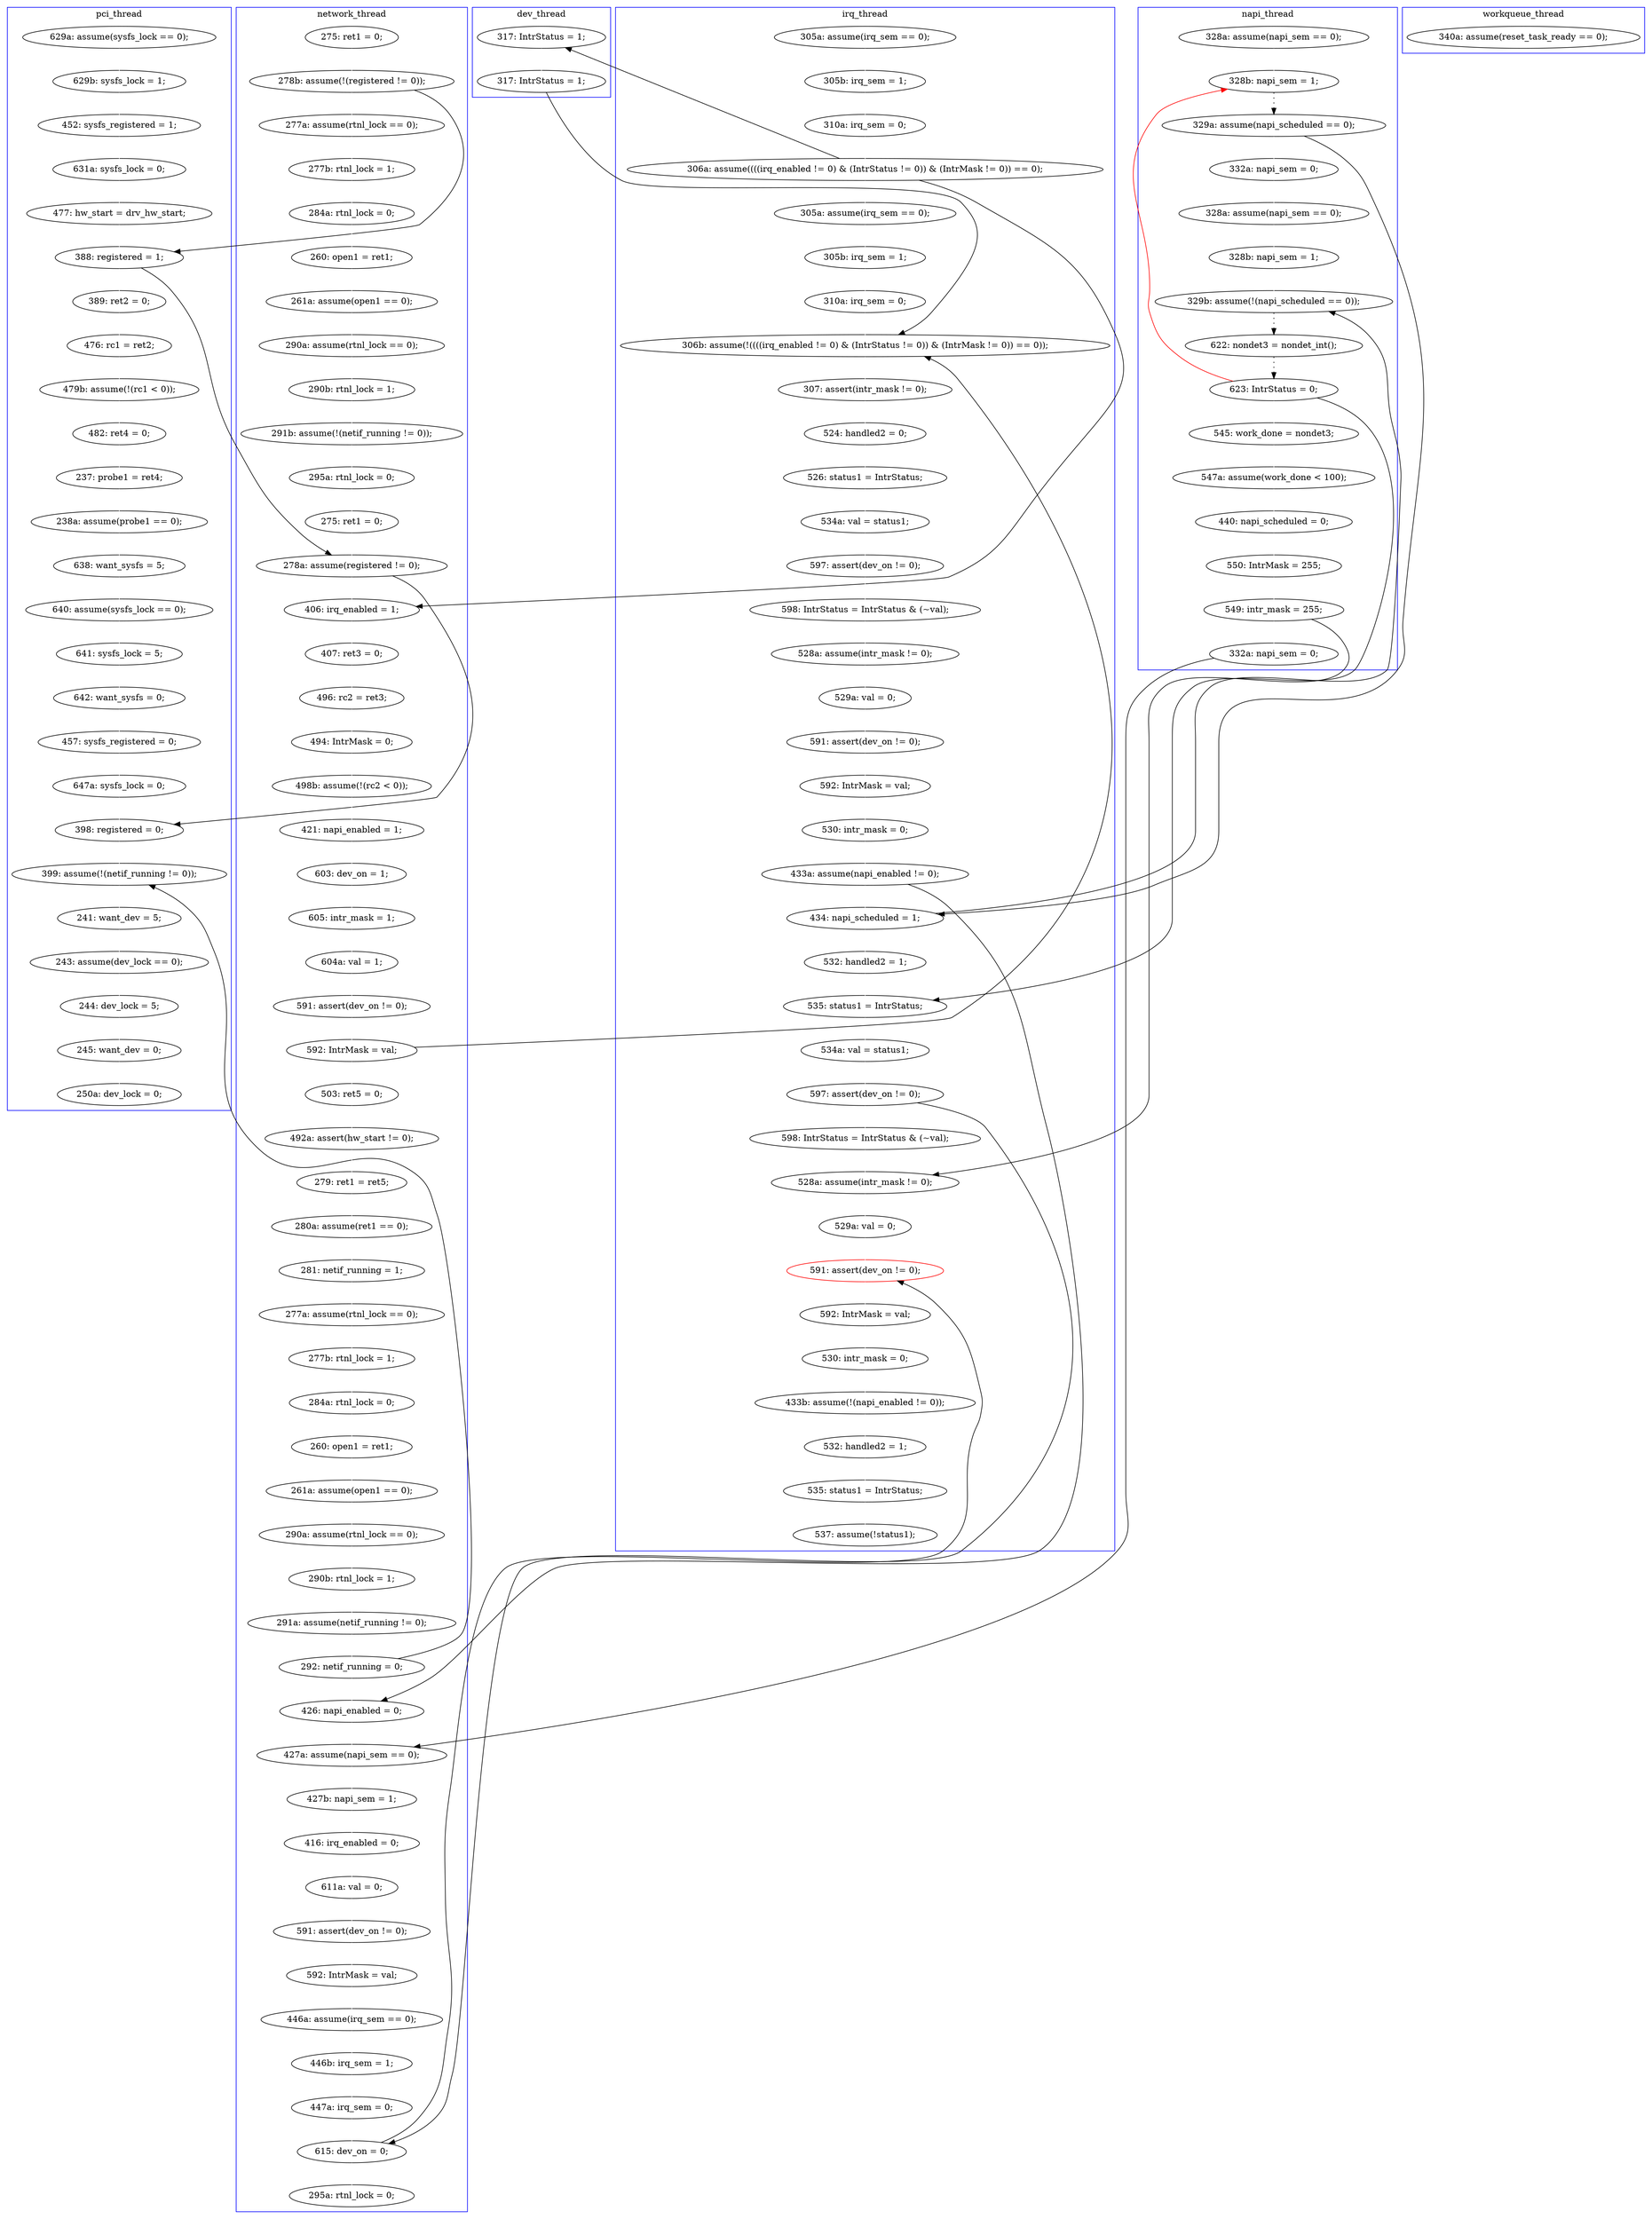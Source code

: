 digraph Counterexample {
	204 -> 205 [color = white, style = solid]
	287 -> 302 [color = black, style = solid, constraint = false]
	302 -> 305 [color = white, style = solid]
	174 -> 232 [color = white, style = solid]
	76 -> 77 [color = white, style = solid]
	46 -> 95 [color = black, style = solid, constraint = false]
	117 -> 119 [color = white, style = solid]
	236 -> 237 [color = black, style = dotted]
	232 -> 251 [color = white, style = solid]
	237 -> 110 [color = red, style = solid, constraint = false]
	95 -> 96 [color = white, style = solid]
	244 -> 246 [color = white, style = solid]
	143 -> 169 [color = white, style = solid]
	110 -> 112 [color = black, style = dotted]
	184 -> 186 [color = white, style = solid]
	258 -> 264 [color = white, style = solid]
	216 -> 217 [color = white, style = solid]
	269 -> 271 [color = white, style = solid]
	197 -> 198 [color = white, style = solid]
	207 -> 222 [color = white, style = solid]
	222 -> 223 [color = white, style = solid]
	38 -> 66 [color = white, style = solid]
	284 -> 285 [color = white, style = solid]
	132 -> 148 [color = white, style = solid]
	285 -> 287 [color = white, style = solid]
	223 -> 256 [color = white, style = solid]
	264 -> 278 [color = white, style = solid]
	198 -> 201 [color = white, style = solid]
	173 -> 174 [color = white, style = solid]
	174 -> 292 [color = black, style = solid, constraint = false]
	241 -> 244 [color = white, style = solid]
	76 -> 86 [color = black, style = solid, constraint = false]
	99 -> 101 [color = white, style = solid]
	148 -> 149 [color = white, style = solid]
	231 -> 291 [color = white, style = solid]
	217 -> 218 [color = white, style = solid]
	222 -> 232 [color = black, style = solid, constraint = false]
	267 -> 269 [color = white, style = solid]
	272 -> 275 [color = white, style = solid]
	32 -> 35 [color = white, style = solid]
	54 -> 62 [color = white, style = solid]
	169 -> 170 [color = white, style = solid]
	249 -> 251 [color = black, style = solid, constraint = false]
	318 -> 320 [color = white, style = solid]
	308 -> 316 [color = white, style = solid]
	101 -> 104 [color = white, style = solid]
	186 -> 187 [color = white, style = solid]
	125 -> 128 [color = white, style = solid]
	46 -> 182 [color = white, style = solid]
	296 -> 297 [color = white, style = solid]
	287 -> 304 [color = white, style = solid]
	66 -> 69 [color = white, style = solid]
	35 -> 76 [color = black, style = solid, constraint = false]
	252 -> 258 [color = white, style = solid]
	112 -> 132 [color = white, style = solid]
	51 -> 54 [color = white, style = solid]
	134 -> 137 [color = white, style = solid]
	187 -> 192 [color = white, style = solid]
	246 -> 247 [color = white, style = solid]
	283 -> 284 [color = white, style = solid]
	48 -> 49 [color = white, style = solid]
	86 -> 291 [color = black, style = solid, constraint = false]
	84 -> 86 [color = white, style = solid]
	109 -> 110 [color = white, style = solid]
	139 -> 140 [color = white, style = solid]
	276 -> 302 [color = white, style = solid]
	77 -> 134 [color = white, style = solid]
	153 -> 156 [color = white, style = solid]
	67 -> 78 [color = white, style = solid]
	320 -> 321 [color = white, style = solid]
	123 -> 124 [color = white, style = solid]
	42 -> 43 [color = white, style = solid]
	128 -> 129 [color = white, style = solid]
	195 -> 197 [color = white, style = solid]
	78 -> 84 [color = white, style = solid]
	37 -> 38 [color = white, style = solid]
	131 -> 139 [color = white, style = solid]
	97 -> 99 [color = white, style = solid]
	62 -> 63 [color = white, style = solid]
	104 -> 115 [color = white, style = solid]
	50 -> 51 [color = white, style = solid]
	278 -> 279 [color = white, style = solid]
	192 -> 193 [color = white, style = solid]
	193 -> 195 [color = white, style = solid]
	297 -> 298 [color = white, style = solid]
	181 -> 186 [color = black, style = solid, constraint = false]
	170 -> 173 [color = white, style = solid]
	120 -> 123 [color = white, style = solid]
	291 -> 292 [color = white, style = solid]
	292 -> 295 [color = white, style = solid]
	271 -> 272 [color = white, style = solid]
	201 -> 202 [color = white, style = solid]
	224 -> 236 [color = black, style = dotted]
	156 -> 216 [color = white, style = solid]
	219 -> 229 [color = white, style = solid]
	86 -> 95 [color = white, style = solid]
	247 -> 249 [color = white, style = solid]
	43 -> 44 [color = white, style = solid]
	229 -> 231 [color = white, style = solid]
	149 -> 224 [color = white, style = solid]
	130 -> 131 [color = white, style = solid]
	178 -> 181 [color = white, style = solid]
	69 -> 71 [color = white, style = solid]
	205 -> 207 [color = white, style = solid]
	71 -> 76 [color = white, style = solid]
	96 -> 97 [color = white, style = solid]
	140 -> 143 [color = white, style = solid]
	305 -> 308 [color = white, style = solid]
	223 -> 224 [color = black, style = solid, constraint = false]
	137 -> 138 [color = white, style = solid]
	112 -> 223 [color = black, style = solid, constraint = false]
	237 -> 267 [color = black, style = solid, constraint = false]
	202 -> 204 [color = white, style = solid]
	35 -> 48 [color = white, style = solid]
	218 -> 219 [color = white, style = solid]
	271 -> 287 [color = black, style = solid, constraint = false]
	275 -> 276 [color = white, style = solid]
	237 -> 238 [color = white, style = solid]
	129 -> 130 [color = white, style = solid]
	46 -> 178 [color = black, style = solid, constraint = false]
	138 -> 153 [color = white, style = solid]
	279 -> 283 [color = white, style = solid]
	182 -> 183 [color = white, style = solid]
	120 -> 186 [color = black, style = solid, constraint = false]
	298 -> 299 [color = white, style = solid]
	44 -> 46 [color = white, style = solid]
	238 -> 241 [color = white, style = solid]
	251 -> 252 [color = white, style = solid]
	256 -> 267 [color = white, style = solid]
	247 -> 275 [color = black, style = solid, constraint = false]
	119 -> 120 [color = white, style = solid]
	115 -> 116 [color = white, style = solid]
	124 -> 125 [color = white, style = solid]
	183 -> 184 [color = white, style = solid]
	295 -> 296 [color = white, style = solid]
	63 -> 67 [color = white, style = solid]
	316 -> 318 [color = white, style = solid]
	116 -> 117 [color = white, style = solid]
	49 -> 50 [color = white, style = solid]
	subgraph cluster5 {
		label = workqueue_thread
		color = blue
		162  [label = "340a: assume(reset_task_ready == 0);"]
	}
	subgraph cluster4 {
		label = napi_thread
		color = blue
		112  [label = "329a: assume(napi_scheduled == 0);"]
		110  [label = "328b: napi_sem = 1;"]
		132  [label = "332a: napi_sem = 0;"]
		148  [label = "328a: assume(napi_sem == 0);"]
		246  [label = "550: IntrMask = 255;"]
		244  [label = "440: napi_scheduled = 0;"]
		249  [label = "332a: napi_sem = 0;"]
		238  [label = "545: work_done = nondet3;"]
		224  [label = "329b: assume(!(napi_scheduled == 0));"]
		109  [label = "328a: assume(napi_sem == 0);"]
		237  [label = "623: IntrStatus = 0;"]
		149  [label = "328b: napi_sem = 1;"]
		236  [label = "622: nondet3 = nondet_int();"]
		247  [label = "549: intr_mask = 255;"]
		241  [label = "547a: assume(work_done < 100);"]
	}
	subgraph cluster7 {
		label = dev_thread
		color = blue
		178  [label = "317: IntrStatus = 1;"]
		181  [label = "317: IntrStatus = 1;"]
	}
	subgraph cluster2 {
		label = network_thread
		color = blue
		251  [label = "427a: assume(napi_sem == 0);"]
		97  [label = "496: rc2 = ret3;"]
		119  [label = "591: assert(dev_on != 0);"]
		258  [label = "416: irq_enabled = 0;"]
		124  [label = "492a: assert(hw_start != 0);"]
		116  [label = "605: intr_mask = 1;"]
		173  [label = "291a: assume(netif_running != 0);"]
		287  [label = "615: dev_on = 0;"]
		170  [label = "290b: rtnl_lock = 1;"]
		32  [label = "275: ret1 = 0;"]
		84  [label = "275: ret1 = 0;"]
		96  [label = "407: ret3 = 0;"]
		285  [label = "447a: irq_sem = 0;"]
		35  [label = "278b: assume(!(registered != 0));"]
		232  [label = "426: napi_enabled = 0;"]
		139  [label = "284a: rtnl_lock = 0;"]
		125  [label = "279: ret1 = ret5;"]
		101  [label = "498b: assume(!(rc2 < 0));"]
		129  [label = "281: netif_running = 1;"]
		86  [label = "278a: assume(registered != 0);"]
		104  [label = "421: napi_enabled = 1;"]
		48  [label = "277a: assume(rtnl_lock == 0);"]
		252  [label = "427b: napi_sem = 1;"]
		283  [label = "446a: assume(irq_sem == 0);"]
		128  [label = "280a: assume(ret1 == 0);"]
		51  [label = "260: open1 = ret1;"]
		78  [label = "295a: rtnl_lock = 0;"]
		99  [label = "494: IntrMask = 0;"]
		284  [label = "446b: irq_sem = 1;"]
		278  [label = "591: assert(dev_on != 0);"]
		120  [label = "592: IntrMask = val;"]
		50  [label = "284a: rtnl_lock = 0;"]
		95  [label = "406: irq_enabled = 1;"]
		140  [label = "260: open1 = ret1;"]
		169  [label = "290a: assume(rtnl_lock == 0);"]
		174  [label = "292: netif_running = 0;"]
		130  [label = "277a: assume(rtnl_lock == 0);"]
		63  [label = "290b: rtnl_lock = 1;"]
		264  [label = "611a: val = 0;"]
		115  [label = "603: dev_on = 1;"]
		117  [label = "604a: val = 1;"]
		49  [label = "277b: rtnl_lock = 1;"]
		279  [label = "592: IntrMask = val;"]
		123  [label = "503: ret5 = 0;"]
		304  [label = "295a: rtnl_lock = 0;"]
		54  [label = "261a: assume(open1 == 0);"]
		62  [label = "290a: assume(rtnl_lock == 0);"]
		143  [label = "261a: assume(open1 == 0);"]
		67  [label = "291b: assume(!(netif_running != 0));"]
		131  [label = "277b: rtnl_lock = 1;"]
	}
	subgraph cluster3 {
		label = irq_thread
		color = blue
		308  [label = "530: intr_mask = 0;"]
		183  [label = "305b: irq_sem = 1;"]
		198  [label = "598: IntrStatus = IntrStatus & (~val);"]
		187  [label = "307: assert(intr_mask != 0);"]
		222  [label = "433a: assume(napi_enabled != 0);"]
		46  [label = "306a: assume((((irq_enabled != 0) & (IntrStatus != 0)) & (IntrMask != 0)) == 0);"]
		182  [label = "305a: assume(irq_sem == 0);"]
		223  [label = "434: napi_scheduled = 1;"]
		305  [label = "592: IntrMask = val;"]
		193  [label = "526: status1 = IntrStatus;"]
		302  [label = "591: assert(dev_on != 0);", color = red]
		276  [label = "529a: val = 0;"]
		256  [label = "532: handled2 = 1;"]
		321  [label = "537: assume(!status1);"]
		42  [label = "305a: assume(irq_sem == 0);"]
		275  [label = "528a: assume(intr_mask != 0);"]
		195  [label = "534a: val = status1;"]
		318  [label = "532: handled2 = 1;"]
		204  [label = "591: assert(dev_on != 0);"]
		272  [label = "598: IntrStatus = IntrStatus & (~val);"]
		269  [label = "534a: val = status1;"]
		271  [label = "597: assert(dev_on != 0);"]
		207  [label = "530: intr_mask = 0;"]
		192  [label = "524: handled2 = 0;"]
		186  [label = "306b: assume(!((((irq_enabled != 0) & (IntrStatus != 0)) & (IntrMask != 0)) == 0));"]
		201  [label = "528a: assume(intr_mask != 0);"]
		267  [label = "535: status1 = IntrStatus;"]
		202  [label = "529a: val = 0;"]
		316  [label = "433b: assume(!(napi_enabled != 0));"]
		205  [label = "592: IntrMask = val;"]
		197  [label = "597: assert(dev_on != 0);"]
		43  [label = "305b: irq_sem = 1;"]
		320  [label = "535: status1 = IntrStatus;"]
		44  [label = "310a: irq_sem = 0;"]
		184  [label = "310a: irq_sem = 0;"]
	}
	subgraph cluster1 {
		label = pci_thread
		color = blue
		219  [label = "642: want_sysfs = 0;"]
		138  [label = "482: ret4 = 0;"]
		37  [label = "629a: assume(sysfs_lock == 0);"]
		69  [label = "631a: sysfs_lock = 0;"]
		216  [label = "638: want_sysfs = 5;"]
		156  [label = "238a: assume(probe1 == 0);"]
		38  [label = "629b: sysfs_lock = 1;"]
		66  [label = "452: sysfs_registered = 1;"]
		137  [label = "479b: assume(!(rc1 < 0));"]
		291  [label = "398: registered = 0;"]
		231  [label = "647a: sysfs_lock = 0;"]
		76  [label = "388: registered = 1;"]
		297  [label = "244: dev_lock = 5;"]
		134  [label = "476: rc1 = ret2;"]
		217  [label = "640: assume(sysfs_lock == 0);"]
		229  [label = "457: sysfs_registered = 0;"]
		295  [label = "241: want_dev = 5;"]
		218  [label = "641: sysfs_lock = 5;"]
		71  [label = "477: hw_start = drv_hw_start;"]
		298  [label = "245: want_dev = 0;"]
		296  [label = "243: assume(dev_lock == 0);"]
		299  [label = "250a: dev_lock = 0;"]
		153  [label = "237: probe1 = ret4;"]
		292  [label = "399: assume(!(netif_running != 0));"]
		77  [label = "389: ret2 = 0;"]
	}
}